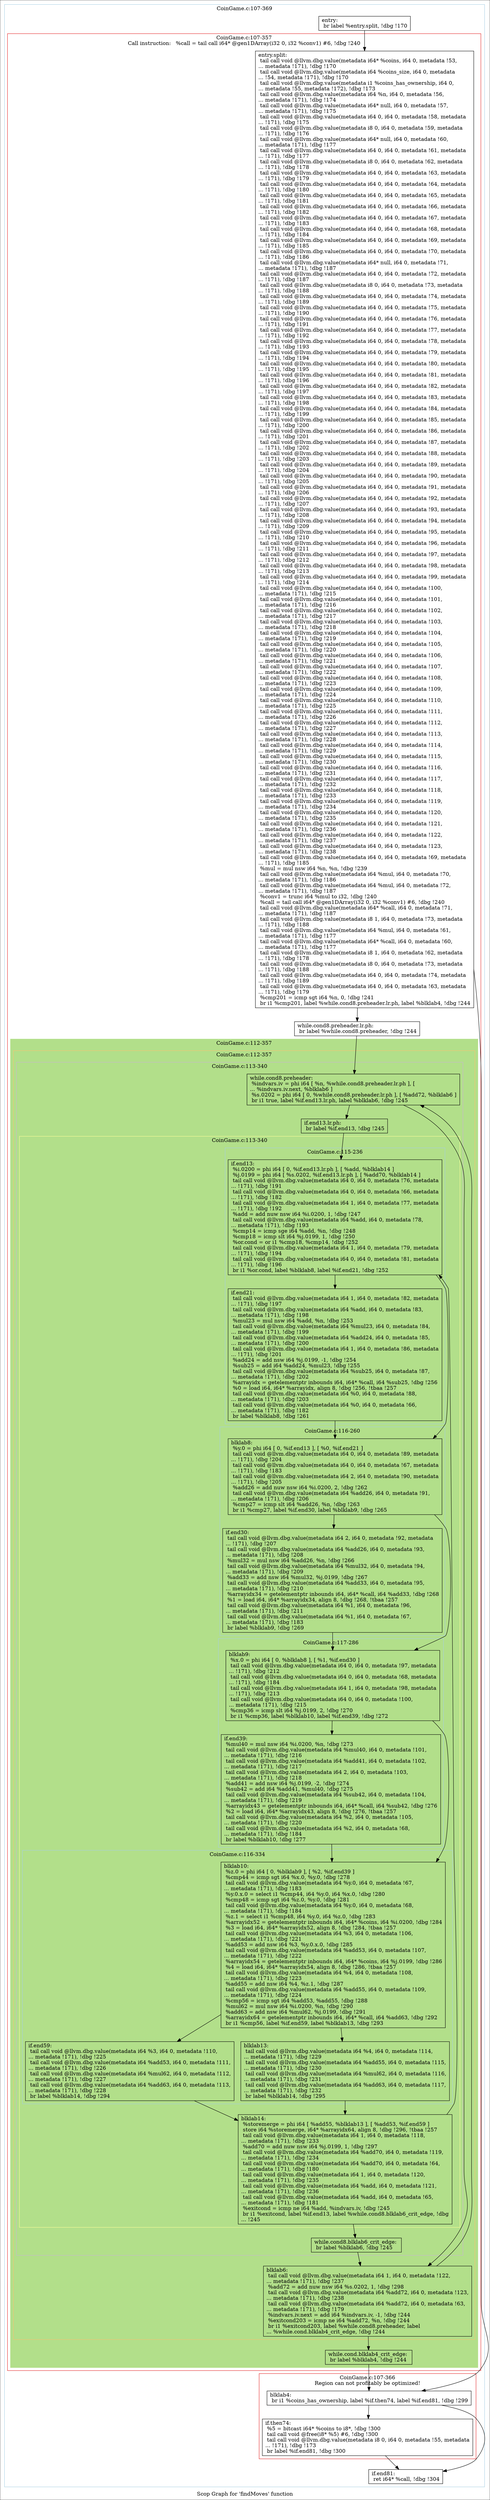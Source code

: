 digraph "Scop Graph for 'findMoves' function" {
	label="Scop Graph for 'findMoves' function";

	Node0x9508e40 [shape=record,label="{entry:\l  br label %entry.split, !dbg !170\l}"];
	Node0x9508e40 -> Node0x94fb5b0;
	Node0x94fb5b0 [shape=record,label="{entry.split:                                      \l  tail call void @llvm.dbg.value(metadata i64* %coins, i64 0, metadata !53,\l... metadata !171), !dbg !170\l  tail call void @llvm.dbg.value(metadata i64 %coins_size, i64 0, metadata\l... !54, metadata !171), !dbg !170\l  tail call void @llvm.dbg.value(metadata i1 %coins_has_ownership, i64 0,\l... metadata !55, metadata !172), !dbg !173\l  tail call void @llvm.dbg.value(metadata i64 %n, i64 0, metadata !56,\l... metadata !171), !dbg !174\l  tail call void @llvm.dbg.value(metadata i64* null, i64 0, metadata !57,\l... metadata !171), !dbg !175\l  tail call void @llvm.dbg.value(metadata i64 0, i64 0, metadata !58, metadata\l... !171), !dbg !175\l  tail call void @llvm.dbg.value(metadata i8 0, i64 0, metadata !59, metadata\l... !171), !dbg !176\l  tail call void @llvm.dbg.value(metadata i64* null, i64 0, metadata !60,\l... metadata !171), !dbg !177\l  tail call void @llvm.dbg.value(metadata i64 0, i64 0, metadata !61, metadata\l... !171), !dbg !177\l  tail call void @llvm.dbg.value(metadata i8 0, i64 0, metadata !62, metadata\l... !171), !dbg !178\l  tail call void @llvm.dbg.value(metadata i64 0, i64 0, metadata !63, metadata\l... !171), !dbg !179\l  tail call void @llvm.dbg.value(metadata i64 0, i64 0, metadata !64, metadata\l... !171), !dbg !180\l  tail call void @llvm.dbg.value(metadata i64 0, i64 0, metadata !65, metadata\l... !171), !dbg !181\l  tail call void @llvm.dbg.value(metadata i64 0, i64 0, metadata !66, metadata\l... !171), !dbg !182\l  tail call void @llvm.dbg.value(metadata i64 0, i64 0, metadata !67, metadata\l... !171), !dbg !183\l  tail call void @llvm.dbg.value(metadata i64 0, i64 0, metadata !68, metadata\l... !171), !dbg !184\l  tail call void @llvm.dbg.value(metadata i64 0, i64 0, metadata !69, metadata\l... !171), !dbg !185\l  tail call void @llvm.dbg.value(metadata i64 0, i64 0, metadata !70, metadata\l... !171), !dbg !186\l  tail call void @llvm.dbg.value(metadata i64* null, i64 0, metadata !71,\l... metadata !171), !dbg !187\l  tail call void @llvm.dbg.value(metadata i64 0, i64 0, metadata !72, metadata\l... !171), !dbg !187\l  tail call void @llvm.dbg.value(metadata i8 0, i64 0, metadata !73, metadata\l... !171), !dbg !188\l  tail call void @llvm.dbg.value(metadata i64 0, i64 0, metadata !74, metadata\l... !171), !dbg !189\l  tail call void @llvm.dbg.value(metadata i64 0, i64 0, metadata !75, metadata\l... !171), !dbg !190\l  tail call void @llvm.dbg.value(metadata i64 0, i64 0, metadata !76, metadata\l... !171), !dbg !191\l  tail call void @llvm.dbg.value(metadata i64 0, i64 0, metadata !77, metadata\l... !171), !dbg !192\l  tail call void @llvm.dbg.value(metadata i64 0, i64 0, metadata !78, metadata\l... !171), !dbg !193\l  tail call void @llvm.dbg.value(metadata i64 0, i64 0, metadata !79, metadata\l... !171), !dbg !194\l  tail call void @llvm.dbg.value(metadata i64 0, i64 0, metadata !80, metadata\l... !171), !dbg !195\l  tail call void @llvm.dbg.value(metadata i64 0, i64 0, metadata !81, metadata\l... !171), !dbg !196\l  tail call void @llvm.dbg.value(metadata i64 0, i64 0, metadata !82, metadata\l... !171), !dbg !197\l  tail call void @llvm.dbg.value(metadata i64 0, i64 0, metadata !83, metadata\l... !171), !dbg !198\l  tail call void @llvm.dbg.value(metadata i64 0, i64 0, metadata !84, metadata\l... !171), !dbg !199\l  tail call void @llvm.dbg.value(metadata i64 0, i64 0, metadata !85, metadata\l... !171), !dbg !200\l  tail call void @llvm.dbg.value(metadata i64 0, i64 0, metadata !86, metadata\l... !171), !dbg !201\l  tail call void @llvm.dbg.value(metadata i64 0, i64 0, metadata !87, metadata\l... !171), !dbg !202\l  tail call void @llvm.dbg.value(metadata i64 0, i64 0, metadata !88, metadata\l... !171), !dbg !203\l  tail call void @llvm.dbg.value(metadata i64 0, i64 0, metadata !89, metadata\l... !171), !dbg !204\l  tail call void @llvm.dbg.value(metadata i64 0, i64 0, metadata !90, metadata\l... !171), !dbg !205\l  tail call void @llvm.dbg.value(metadata i64 0, i64 0, metadata !91, metadata\l... !171), !dbg !206\l  tail call void @llvm.dbg.value(metadata i64 0, i64 0, metadata !92, metadata\l... !171), !dbg !207\l  tail call void @llvm.dbg.value(metadata i64 0, i64 0, metadata !93, metadata\l... !171), !dbg !208\l  tail call void @llvm.dbg.value(metadata i64 0, i64 0, metadata !94, metadata\l... !171), !dbg !209\l  tail call void @llvm.dbg.value(metadata i64 0, i64 0, metadata !95, metadata\l... !171), !dbg !210\l  tail call void @llvm.dbg.value(metadata i64 0, i64 0, metadata !96, metadata\l... !171), !dbg !211\l  tail call void @llvm.dbg.value(metadata i64 0, i64 0, metadata !97, metadata\l... !171), !dbg !212\l  tail call void @llvm.dbg.value(metadata i64 0, i64 0, metadata !98, metadata\l... !171), !dbg !213\l  tail call void @llvm.dbg.value(metadata i64 0, i64 0, metadata !99, metadata\l... !171), !dbg !214\l  tail call void @llvm.dbg.value(metadata i64 0, i64 0, metadata !100,\l... metadata !171), !dbg !215\l  tail call void @llvm.dbg.value(metadata i64 0, i64 0, metadata !101,\l... metadata !171), !dbg !216\l  tail call void @llvm.dbg.value(metadata i64 0, i64 0, metadata !102,\l... metadata !171), !dbg !217\l  tail call void @llvm.dbg.value(metadata i64 0, i64 0, metadata !103,\l... metadata !171), !dbg !218\l  tail call void @llvm.dbg.value(metadata i64 0, i64 0, metadata !104,\l... metadata !171), !dbg !219\l  tail call void @llvm.dbg.value(metadata i64 0, i64 0, metadata !105,\l... metadata !171), !dbg !220\l  tail call void @llvm.dbg.value(metadata i64 0, i64 0, metadata !106,\l... metadata !171), !dbg !221\l  tail call void @llvm.dbg.value(metadata i64 0, i64 0, metadata !107,\l... metadata !171), !dbg !222\l  tail call void @llvm.dbg.value(metadata i64 0, i64 0, metadata !108,\l... metadata !171), !dbg !223\l  tail call void @llvm.dbg.value(metadata i64 0, i64 0, metadata !109,\l... metadata !171), !dbg !224\l  tail call void @llvm.dbg.value(metadata i64 0, i64 0, metadata !110,\l... metadata !171), !dbg !225\l  tail call void @llvm.dbg.value(metadata i64 0, i64 0, metadata !111,\l... metadata !171), !dbg !226\l  tail call void @llvm.dbg.value(metadata i64 0, i64 0, metadata !112,\l... metadata !171), !dbg !227\l  tail call void @llvm.dbg.value(metadata i64 0, i64 0, metadata !113,\l... metadata !171), !dbg !228\l  tail call void @llvm.dbg.value(metadata i64 0, i64 0, metadata !114,\l... metadata !171), !dbg !229\l  tail call void @llvm.dbg.value(metadata i64 0, i64 0, metadata !115,\l... metadata !171), !dbg !230\l  tail call void @llvm.dbg.value(metadata i64 0, i64 0, metadata !116,\l... metadata !171), !dbg !231\l  tail call void @llvm.dbg.value(metadata i64 0, i64 0, metadata !117,\l... metadata !171), !dbg !232\l  tail call void @llvm.dbg.value(metadata i64 0, i64 0, metadata !118,\l... metadata !171), !dbg !233\l  tail call void @llvm.dbg.value(metadata i64 0, i64 0, metadata !119,\l... metadata !171), !dbg !234\l  tail call void @llvm.dbg.value(metadata i64 0, i64 0, metadata !120,\l... metadata !171), !dbg !235\l  tail call void @llvm.dbg.value(metadata i64 0, i64 0, metadata !121,\l... metadata !171), !dbg !236\l  tail call void @llvm.dbg.value(metadata i64 0, i64 0, metadata !122,\l... metadata !171), !dbg !237\l  tail call void @llvm.dbg.value(metadata i64 0, i64 0, metadata !123,\l... metadata !171), !dbg !238\l  tail call void @llvm.dbg.value(metadata i64 0, i64 0, metadata !69, metadata\l... !171), !dbg !185\l  %mul = mul nsw i64 %n, %n, !dbg !239\l  tail call void @llvm.dbg.value(metadata i64 %mul, i64 0, metadata !70,\l... metadata !171), !dbg !186\l  tail call void @llvm.dbg.value(metadata i64 %mul, i64 0, metadata !72,\l... metadata !171), !dbg !187\l  %conv1 = trunc i64 %mul to i32, !dbg !240\l  %call = tail call i64* @gen1DArray(i32 0, i32 %conv1) #6, !dbg !240\l  tail call void @llvm.dbg.value(metadata i64* %call, i64 0, metadata !71,\l... metadata !171), !dbg !187\l  tail call void @llvm.dbg.value(metadata i8 1, i64 0, metadata !73, metadata\l... !171), !dbg !188\l  tail call void @llvm.dbg.value(metadata i64 %mul, i64 0, metadata !61,\l... metadata !171), !dbg !177\l  tail call void @llvm.dbg.value(metadata i64* %call, i64 0, metadata !60,\l... metadata !171), !dbg !177\l  tail call void @llvm.dbg.value(metadata i8 1, i64 0, metadata !62, metadata\l... !171), !dbg !178\l  tail call void @llvm.dbg.value(metadata i8 0, i64 0, metadata !73, metadata\l... !171), !dbg !188\l  tail call void @llvm.dbg.value(metadata i64 0, i64 0, metadata !74, metadata\l... !171), !dbg !189\l  tail call void @llvm.dbg.value(metadata i64 0, i64 0, metadata !63, metadata\l... !171), !dbg !179\l  %cmp201 = icmp sgt i64 %n, 0, !dbg !241\l  br i1 %cmp201, label %while.cond8.preheader.lr.ph, label %blklab4, !dbg !244\l}"];
	Node0x94fb5b0 -> Node0x9518ac0;
	Node0x94fb5b0 -> Node0x9576620;
	Node0x9518ac0 [shape=record,label="{while.cond8.preheader.lr.ph:                      \l  br label %while.cond8.preheader, !dbg !244\l}"];
	Node0x9518ac0 -> Node0x9543570;
	Node0x9543570 [shape=record,label="{while.cond8.preheader:                            \l  %indvars.iv = phi i64 [ %n, %while.cond8.preheader.lr.ph ], [\l... %indvars.iv.next, %blklab6 ]\l  %s.0202 = phi i64 [ 0, %while.cond8.preheader.lr.ph ], [ %add72, %blklab6 ]\l  br i1 true, label %if.end13.lr.ph, label %blklab6, !dbg !245\l}"];
	Node0x9543570 -> Node0x9571590;
	Node0x9543570 -> Node0x957d3e0;
	Node0x9571590 [shape=record,label="{if.end13.lr.ph:                                   \l  br label %if.end13, !dbg !245\l}"];
	Node0x9571590 -> Node0x9571e30;
	Node0x9571e30 [shape=record,label="{if.end13:                                         \l  %i.0200 = phi i64 [ 0, %if.end13.lr.ph ], [ %add, %blklab14 ]\l  %j.0199 = phi i64 [ %s.0202, %if.end13.lr.ph ], [ %add70, %blklab14 ]\l  tail call void @llvm.dbg.value(metadata i64 0, i64 0, metadata !76, metadata\l... !171), !dbg !191\l  tail call void @llvm.dbg.value(metadata i64 0, i64 0, metadata !66, metadata\l... !171), !dbg !182\l  tail call void @llvm.dbg.value(metadata i64 1, i64 0, metadata !77, metadata\l... !171), !dbg !192\l  %add = add nuw nsw i64 %i.0200, 1, !dbg !247\l  tail call void @llvm.dbg.value(metadata i64 %add, i64 0, metadata !78,\l... metadata !171), !dbg !193\l  %cmp14 = icmp sge i64 %add, %n, !dbg !248\l  %cmp18 = icmp slt i64 %j.0199, 1, !dbg !250\l  %or.cond = or i1 %cmp18, %cmp14, !dbg !252\l  tail call void @llvm.dbg.value(metadata i64 1, i64 0, metadata !79, metadata\l... !171), !dbg !194\l  tail call void @llvm.dbg.value(metadata i64 0, i64 0, metadata !81, metadata\l... !171), !dbg !196\l  br i1 %or.cond, label %blklab8, label %if.end21, !dbg !252\l}"];
	Node0x9571e30 -> Node0x94fd120;
	Node0x9571e30 -> Node0x94f91e0;
	Node0x94fd120 [shape=record,label="{blklab8:                                          \l  %y.0 = phi i64 [ 0, %if.end13 ], [ %0, %if.end21 ]\l  tail call void @llvm.dbg.value(metadata i64 0, i64 0, metadata !89, metadata\l... !171), !dbg !204\l  tail call void @llvm.dbg.value(metadata i64 0, i64 0, metadata !67, metadata\l... !171), !dbg !183\l  tail call void @llvm.dbg.value(metadata i64 2, i64 0, metadata !90, metadata\l... !171), !dbg !205\l  %add26 = add nuw nsw i64 %i.0200, 2, !dbg !262\l  tail call void @llvm.dbg.value(metadata i64 %add26, i64 0, metadata !91,\l... metadata !171), !dbg !206\l  %cmp27 = icmp slt i64 %add26, %n, !dbg !263\l  br i1 %cmp27, label %if.end30, label %blklab9, !dbg !265\l}"];
	Node0x94fd120 -> Node0x951df90;
	Node0x94fd120 -> Node0x9563a60;
	Node0x951df90 [shape=record,label="{if.end30:                                         \l  tail call void @llvm.dbg.value(metadata i64 2, i64 0, metadata !92, metadata\l... !171), !dbg !207\l  tail call void @llvm.dbg.value(metadata i64 %add26, i64 0, metadata !93,\l... metadata !171), !dbg !208\l  %mul32 = mul nsw i64 %add26, %n, !dbg !266\l  tail call void @llvm.dbg.value(metadata i64 %mul32, i64 0, metadata !94,\l... metadata !171), !dbg !209\l  %add33 = add nsw i64 %mul32, %j.0199, !dbg !267\l  tail call void @llvm.dbg.value(metadata i64 %add33, i64 0, metadata !95,\l... metadata !171), !dbg !210\l  %arrayidx34 = getelementptr inbounds i64, i64* %call, i64 %add33, !dbg !268\l  %1 = load i64, i64* %arrayidx34, align 8, !dbg !268, !tbaa !257\l  tail call void @llvm.dbg.value(metadata i64 %1, i64 0, metadata !96,\l... metadata !171), !dbg !211\l  tail call void @llvm.dbg.value(metadata i64 %1, i64 0, metadata !67,\l... metadata !171), !dbg !183\l  br label %blklab9, !dbg !269\l}"];
	Node0x951df90 -> Node0x9563a60;
	Node0x9563a60 [shape=record,label="{blklab9:                                          \l  %x.0 = phi i64 [ 0, %blklab8 ], [ %1, %if.end30 ]\l  tail call void @llvm.dbg.value(metadata i64 0, i64 0, metadata !97, metadata\l... !171), !dbg !212\l  tail call void @llvm.dbg.value(metadata i64 0, i64 0, metadata !68, metadata\l... !171), !dbg !184\l  tail call void @llvm.dbg.value(metadata i64 1, i64 0, metadata !98, metadata\l... !171), !dbg !213\l  tail call void @llvm.dbg.value(metadata i64 0, i64 0, metadata !100,\l... metadata !171), !dbg !215\l  %cmp36 = icmp slt i64 %j.0199, 2, !dbg !270\l  br i1 %cmp36, label %blklab10, label %if.end39, !dbg !272\l}"];
	Node0x9563a60 -> Node0x9503f60;
	Node0x9563a60 -> Node0x95185b0;
	Node0x9503f60 [shape=record,label="{blklab10:                                         \l  %z.0 = phi i64 [ 0, %blklab9 ], [ %2, %if.end39 ]\l  %cmp44 = icmp sgt i64 %x.0, %y.0, !dbg !278\l  tail call void @llvm.dbg.value(metadata i64 %y.0, i64 0, metadata !67,\l... metadata !171), !dbg !183\l  %y.0.x.0 = select i1 %cmp44, i64 %y.0, i64 %x.0, !dbg !280\l  %cmp48 = icmp sgt i64 %z.0, %y.0, !dbg !281\l  tail call void @llvm.dbg.value(metadata i64 %y.0, i64 0, metadata !68,\l... metadata !171), !dbg !184\l  %z.1 = select i1 %cmp48, i64 %y.0, i64 %z.0, !dbg !283\l  %arrayidx52 = getelementptr inbounds i64, i64* %coins, i64 %i.0200, !dbg !284\l  %3 = load i64, i64* %arrayidx52, align 8, !dbg !284, !tbaa !257\l  tail call void @llvm.dbg.value(metadata i64 %3, i64 0, metadata !106,\l... metadata !171), !dbg !221\l  %add53 = add nsw i64 %3, %y.0.x.0, !dbg !285\l  tail call void @llvm.dbg.value(metadata i64 %add53, i64 0, metadata !107,\l... metadata !171), !dbg !222\l  %arrayidx54 = getelementptr inbounds i64, i64* %coins, i64 %j.0199, !dbg !286\l  %4 = load i64, i64* %arrayidx54, align 8, !dbg !286, !tbaa !257\l  tail call void @llvm.dbg.value(metadata i64 %4, i64 0, metadata !108,\l... metadata !171), !dbg !223\l  %add55 = add nsw i64 %4, %z.1, !dbg !287\l  tail call void @llvm.dbg.value(metadata i64 %add55, i64 0, metadata !109,\l... metadata !171), !dbg !224\l  %cmp56 = icmp sgt i64 %add53, %add55, !dbg !288\l  %mul62 = mul nsw i64 %i.0200, %n, !dbg !290\l  %add63 = add nsw i64 %mul62, %j.0199, !dbg !291\l  %arrayidx64 = getelementptr inbounds i64, i64* %call, i64 %add63, !dbg !292\l  br i1 %cmp56, label %if.end59, label %blklab13, !dbg !293\l}"];
	Node0x9503f60 -> Node0x95283b0;
	Node0x9503f60 -> Node0x9528410;
	Node0x95283b0 [shape=record,label="{if.end59:                                         \l  tail call void @llvm.dbg.value(metadata i64 %3, i64 0, metadata !110,\l... metadata !171), !dbg !225\l  tail call void @llvm.dbg.value(metadata i64 %add53, i64 0, metadata !111,\l... metadata !171), !dbg !226\l  tail call void @llvm.dbg.value(metadata i64 %mul62, i64 0, metadata !112,\l... metadata !171), !dbg !227\l  tail call void @llvm.dbg.value(metadata i64 %add63, i64 0, metadata !113,\l... metadata !171), !dbg !228\l  br label %blklab14, !dbg !294\l}"];
	Node0x95283b0 -> Node0x9508330;
	Node0x9508330 [shape=record,label="{blklab14:                                         \l  %storemerge = phi i64 [ %add55, %blklab13 ], [ %add53, %if.end59 ]\l  store i64 %storemerge, i64* %arrayidx64, align 8, !dbg !296, !tbaa !257\l  tail call void @llvm.dbg.value(metadata i64 1, i64 0, metadata !118,\l... metadata !171), !dbg !233\l  %add70 = add nuw nsw i64 %j.0199, 1, !dbg !297\l  tail call void @llvm.dbg.value(metadata i64 %add70, i64 0, metadata !119,\l... metadata !171), !dbg !234\l  tail call void @llvm.dbg.value(metadata i64 %add70, i64 0, metadata !64,\l... metadata !171), !dbg !180\l  tail call void @llvm.dbg.value(metadata i64 1, i64 0, metadata !120,\l... metadata !171), !dbg !235\l  tail call void @llvm.dbg.value(metadata i64 %add, i64 0, metadata !121,\l... metadata !171), !dbg !236\l  tail call void @llvm.dbg.value(metadata i64 %add, i64 0, metadata !65,\l... metadata !171), !dbg !181\l  %exitcond = icmp ne i64 %add, %indvars.iv, !dbg !245\l  br i1 %exitcond, label %if.end13, label %while.cond8.blklab6_crit_edge, !dbg\l... !245\l}"];
	Node0x9508330 -> Node0x9571e30[constraint=false];
	Node0x9508330 -> Node0x9508350;
	Node0x9508350 [shape=record,label="{while.cond8.blklab6_crit_edge:                    \l  br label %blklab6, !dbg !245\l}"];
	Node0x9508350 -> Node0x957d3e0;
	Node0x957d3e0 [shape=record,label="{blklab6:                                          \l  tail call void @llvm.dbg.value(metadata i64 1, i64 0, metadata !122,\l... metadata !171), !dbg !237\l  %add72 = add nuw nsw i64 %s.0202, 1, !dbg !298\l  tail call void @llvm.dbg.value(metadata i64 %add72, i64 0, metadata !123,\l... metadata !171), !dbg !238\l  tail call void @llvm.dbg.value(metadata i64 %add72, i64 0, metadata !63,\l... metadata !171), !dbg !179\l  %indvars.iv.next = add i64 %indvars.iv, -1, !dbg !244\l  %exitcond203 = icmp ne i64 %add72, %n, !dbg !244\l  br i1 %exitcond203, label %while.cond8.preheader, label\l... %while.cond.blklab4_crit_edge, !dbg !244\l}"];
	Node0x957d3e0 -> Node0x9543570[constraint=false];
	Node0x957d3e0 -> Node0x9569df0;
	Node0x9569df0 [shape=record,label="{while.cond.blklab4_crit_edge:                     \l  br label %blklab4, !dbg !244\l}"];
	Node0x9569df0 -> Node0x9576620;
	Node0x9576620 [shape=record,label="{blklab4:                                          \l  br i1 %coins_has_ownership, label %if.then74, label %if.end81, !dbg !299\l}"];
	Node0x9576620 -> Node0x9569e10;
	Node0x9576620 -> Node0x956a770;
	Node0x9569e10 [shape=record,label="{if.then74:                                        \l  %5 = bitcast i64* %coins to i8*, !dbg !300\l  tail call void @free(i8* %5) #6, !dbg !300\l  tail call void @llvm.dbg.value(metadata i8 0, i64 0, metadata !55, metadata\l... !171), !dbg !173\l  br label %if.end81, !dbg !300\l}"];
	Node0x9569e10 -> Node0x956a770;
	Node0x956a770 [shape=record,label="{if.end81:                                         \l  ret i64* %call, !dbg !304\l}"];
	Node0x9528410 [shape=record,label="{blklab13:                                         \l  tail call void @llvm.dbg.value(metadata i64 %4, i64 0, metadata !114,\l... metadata !171), !dbg !229\l  tail call void @llvm.dbg.value(metadata i64 %add55, i64 0, metadata !115,\l... metadata !171), !dbg !230\l  tail call void @llvm.dbg.value(metadata i64 %mul62, i64 0, metadata !116,\l... metadata !171), !dbg !231\l  tail call void @llvm.dbg.value(metadata i64 %add63, i64 0, metadata !117,\l... metadata !171), !dbg !232\l  br label %blklab14, !dbg !295\l}"];
	Node0x9528410 -> Node0x9508330;
	Node0x95185b0 [shape=record,label="{if.end39:                                         \l  %mul40 = mul nsw i64 %i.0200, %n, !dbg !273\l  tail call void @llvm.dbg.value(metadata i64 %mul40, i64 0, metadata !101,\l... metadata !171), !dbg !216\l  tail call void @llvm.dbg.value(metadata i64 %add41, i64 0, metadata !102,\l... metadata !171), !dbg !217\l  tail call void @llvm.dbg.value(metadata i64 2, i64 0, metadata !103,\l... metadata !171), !dbg !218\l  %add41 = add nsw i64 %j.0199, -2, !dbg !274\l  %sub42 = add i64 %add41, %mul40, !dbg !275\l  tail call void @llvm.dbg.value(metadata i64 %sub42, i64 0, metadata !104,\l... metadata !171), !dbg !219\l  %arrayidx43 = getelementptr inbounds i64, i64* %call, i64 %sub42, !dbg !276\l  %2 = load i64, i64* %arrayidx43, align 8, !dbg !276, !tbaa !257\l  tail call void @llvm.dbg.value(metadata i64 %2, i64 0, metadata !105,\l... metadata !171), !dbg !220\l  tail call void @llvm.dbg.value(metadata i64 %2, i64 0, metadata !68,\l... metadata !171), !dbg !184\l  br label %blklab10, !dbg !277\l}"];
	Node0x95185b0 -> Node0x9503f60;
	Node0x94f91e0 [shape=record,label="{if.end21:                                         \l  tail call void @llvm.dbg.value(metadata i64 1, i64 0, metadata !82, metadata\l... !171), !dbg !197\l  tail call void @llvm.dbg.value(metadata i64 %add, i64 0, metadata !83,\l... metadata !171), !dbg !198\l  %mul23 = mul nsw i64 %add, %n, !dbg !253\l  tail call void @llvm.dbg.value(metadata i64 %mul23, i64 0, metadata !84,\l... metadata !171), !dbg !199\l  tail call void @llvm.dbg.value(metadata i64 %add24, i64 0, metadata !85,\l... metadata !171), !dbg !200\l  tail call void @llvm.dbg.value(metadata i64 1, i64 0, metadata !86, metadata\l... !171), !dbg !201\l  %add24 = add nsw i64 %j.0199, -1, !dbg !254\l  %sub25 = add i64 %add24, %mul23, !dbg !255\l  tail call void @llvm.dbg.value(metadata i64 %sub25, i64 0, metadata !87,\l... metadata !171), !dbg !202\l  %arrayidx = getelementptr inbounds i64, i64* %call, i64 %sub25, !dbg !256\l  %0 = load i64, i64* %arrayidx, align 8, !dbg !256, !tbaa !257\l  tail call void @llvm.dbg.value(metadata i64 %0, i64 0, metadata !88,\l... metadata !171), !dbg !203\l  tail call void @llvm.dbg.value(metadata i64 %0, i64 0, metadata !66,\l... metadata !171), !dbg !182\l  br label %blklab8, !dbg !261\l}"];
	Node0x94f91e0 -> Node0x94fd120;
	colorscheme = "paired12"
        subgraph cluster_0x9521a30 {
          label = "CoinGame.c:107-369
";
          style = solid;
          color = 1
          subgraph cluster_0x951e350 {
            label = "CoinGame.c:107-357
Call instruction:   %call = tail call i64* @gen1DArray(i32 0, i32 %conv1) #6, !dbg !240";
            style = solid;
            color = 6
            subgraph cluster_0x9516bd0 {
              label = "CoinGame.c:112-357
";
              style = filled;
              color = 3              subgraph cluster_0x94f85c0 {
                label = "CoinGame.c:112-357
";
                style = solid;
                color = 7
                subgraph cluster_0x951f010 {
                  label = "CoinGame.c:113-340
";
                  style = solid;
                  color = 9
                  subgraph cluster_0x951f4f0 {
                    label = "CoinGame.c:113-340
";
                    style = solid;
                    color = 11
                    subgraph cluster_0x951f9d0 {
                      label = "CoinGame.c:115-236
";
                      style = solid;
                      color = 1
                      Node0x9571e30;
                      Node0x94f91e0;
                    }
                    subgraph cluster_0x951b810 {
                      label = "CoinGame.c:116-260
";
                      style = solid;
                      color = 1
                      Node0x94fd120;
                      Node0x951df90;
                    }
                    subgraph cluster_0x9520bb0 {
                      label = "CoinGame.c:117-286
";
                      style = solid;
                      color = 1
                      Node0x9563a60;
                      Node0x95185b0;
                    }
                    subgraph cluster_0x9521070 {
                      label = "CoinGame.c:116-334
";
                      style = solid;
                      color = 1
                      Node0x9503f60;
                      Node0x95283b0;
                      Node0x9528410;
                    }
                    Node0x9508330;
                  }
                  Node0x9543570;
                  Node0x9571590;
                  Node0x9508350;
                }
                Node0x957d3e0;
              }
              Node0x9569df0;
            }
            Node0x94fb5b0;
            Node0x9518ac0;
          }
          subgraph cluster_0x9521550 {
            label = "CoinGame.c:107-366
Region can not profitably be optimized!";
            style = solid;
            color = 6
            Node0x9576620;
            Node0x9569e10;
          }
          Node0x9508e40;
          Node0x956a770;
        }
}
